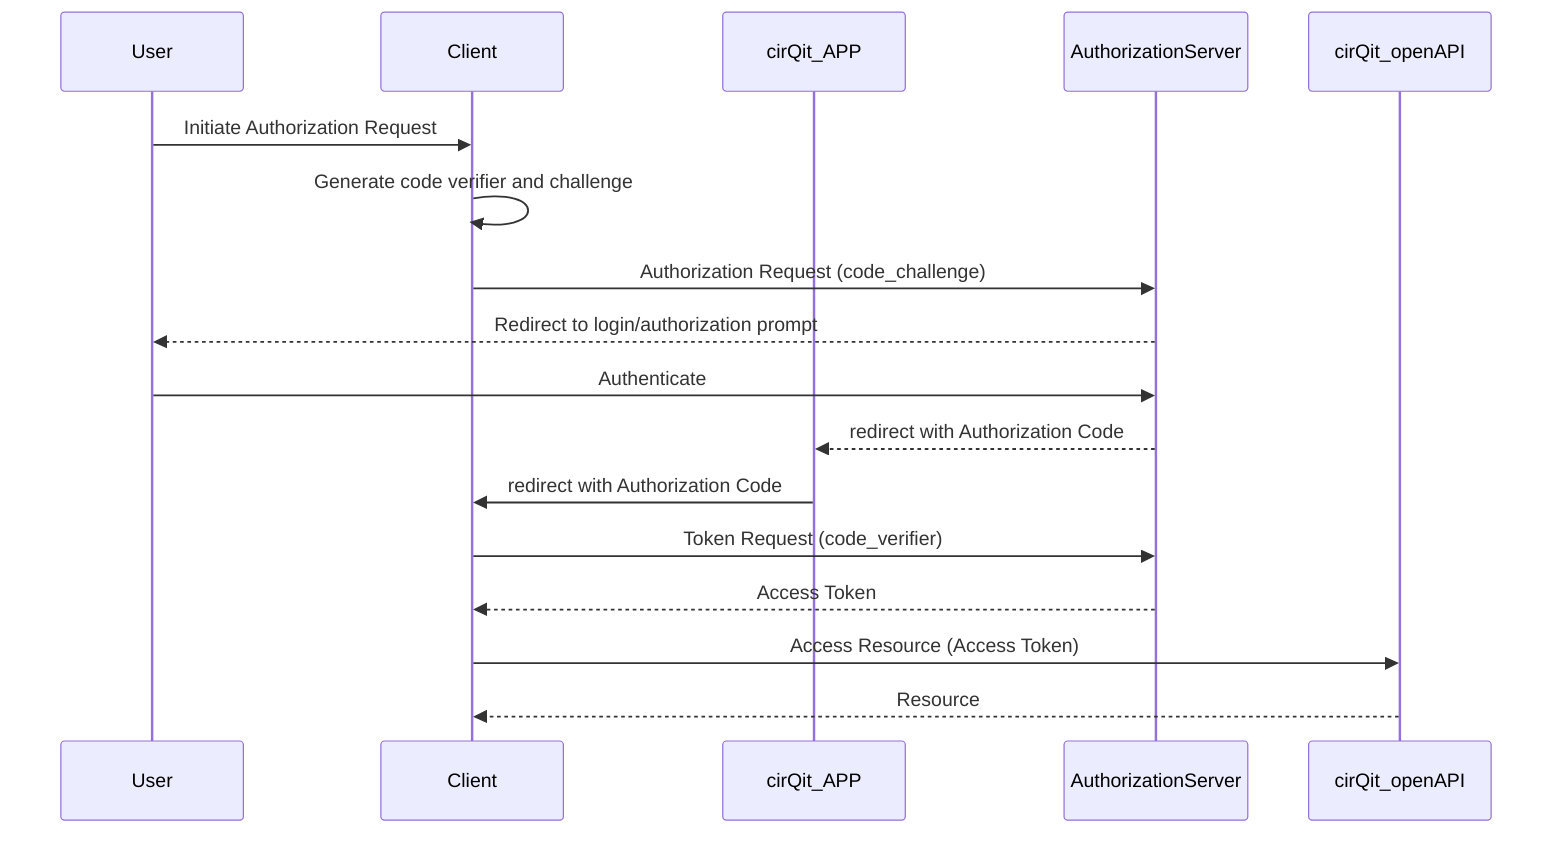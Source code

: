sequenceDiagram
    participant User
    participant Client
    participant cirQit_APP
    participant AuthorizationServer
    participant cirQit_openAPI

    User->>Client: Initiate Authorization Request
    Client->>Client: Generate code verifier and challenge
    Client->>AuthorizationServer: Authorization Request (code_challenge)
    AuthorizationServer-->>User: Redirect to login/authorization prompt
    User->>AuthorizationServer: Authenticate
    AuthorizationServer-->>cirQit_APP: redirect with Authorization Code
    cirQit_APP->>Client: redirect with Authorization Code
    Client ->>AuthorizationServer: Token Request (code_verifier)
    AuthorizationServer-->>Client: Access Token
    Client->>cirQit_openAPI: Access Resource (Access Token)
    cirQit_openAPI-->>Client: Resource